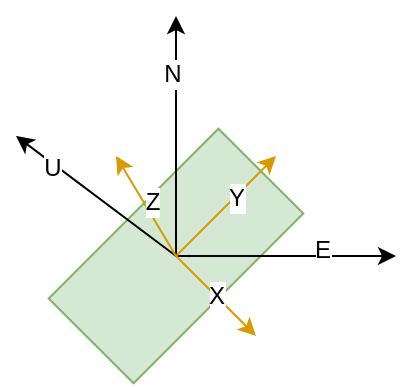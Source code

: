 <mxfile version="12.7.9" type="github" pages="4">
  <diagram id="E4djUkXJgHmOQ1qHG0AQ" name="Page-1">
    <mxGraphModel dx="786" dy="411" grid="1" gridSize="10" guides="1" tooltips="1" connect="1" arrows="1" fold="1" page="1" pageScale="1" pageWidth="850" pageHeight="1100" math="0" shadow="0">
      <root>
        <mxCell id="0" />
        <mxCell id="1" parent="0" />
        <mxCell id="4UQcf1Sv0_18LDurUM1L-3" value="" style="rounded=0;whiteSpace=wrap;html=1;fillColor=#d5e8d4;strokeColor=#82b366;rotation=-45;" vertex="1" parent="1">
          <mxGeometry x="140" y="150" width="120" height="60" as="geometry" />
        </mxCell>
        <mxCell id="4UQcf1Sv0_18LDurUM1L-1" value="" style="endArrow=classic;html=1;" edge="1" parent="1">
          <mxGeometry width="50" height="50" relative="1" as="geometry">
            <mxPoint x="200" y="180" as="sourcePoint" />
            <mxPoint x="200" y="60" as="targetPoint" />
          </mxGeometry>
        </mxCell>
        <mxCell id="4UQcf1Sv0_18LDurUM1L-4" value="N" style="text;html=1;align=center;verticalAlign=middle;resizable=0;points=[];labelBackgroundColor=#ffffff;" vertex="1" connectable="0" parent="4UQcf1Sv0_18LDurUM1L-1">
          <mxGeometry x="0.517" y="2" relative="1" as="geometry">
            <mxPoint as="offset" />
          </mxGeometry>
        </mxCell>
        <mxCell id="4UQcf1Sv0_18LDurUM1L-2" value="" style="endArrow=classic;html=1;" edge="1" parent="1">
          <mxGeometry width="50" height="50" relative="1" as="geometry">
            <mxPoint x="200" y="180" as="sourcePoint" />
            <mxPoint x="310" y="180" as="targetPoint" />
          </mxGeometry>
        </mxCell>
        <mxCell id="4UQcf1Sv0_18LDurUM1L-5" value="E" style="text;html=1;align=center;verticalAlign=middle;resizable=0;points=[];labelBackgroundColor=#ffffff;" vertex="1" connectable="0" parent="4UQcf1Sv0_18LDurUM1L-2">
          <mxGeometry x="0.329" y="3" relative="1" as="geometry">
            <mxPoint as="offset" />
          </mxGeometry>
        </mxCell>
        <mxCell id="4UQcf1Sv0_18LDurUM1L-6" value="" style="endArrow=classic;html=1;fillColor=#ffe6cc;strokeColor=#d79b00;" edge="1" parent="1">
          <mxGeometry width="50" height="50" relative="1" as="geometry">
            <mxPoint x="200" y="180" as="sourcePoint" />
            <mxPoint x="250" y="130" as="targetPoint" />
          </mxGeometry>
        </mxCell>
        <mxCell id="4UQcf1Sv0_18LDurUM1L-7" value="Y" style="text;html=1;align=center;verticalAlign=middle;resizable=0;points=[];labelBackgroundColor=#ffffff;" vertex="1" connectable="0" parent="4UQcf1Sv0_18LDurUM1L-6">
          <mxGeometry x="0.517" y="2" relative="1" as="geometry">
            <mxPoint x="-6.77" y="9.6" as="offset" />
          </mxGeometry>
        </mxCell>
        <mxCell id="4UQcf1Sv0_18LDurUM1L-8" value="" style="endArrow=classic;html=1;fillColor=#ffe6cc;strokeColor=#d79b00;" edge="1" parent="1">
          <mxGeometry width="50" height="50" relative="1" as="geometry">
            <mxPoint x="200" y="180" as="sourcePoint" />
            <mxPoint x="240" y="220" as="targetPoint" />
          </mxGeometry>
        </mxCell>
        <mxCell id="4UQcf1Sv0_18LDurUM1L-9" value="X" style="text;html=1;align=center;verticalAlign=middle;resizable=0;points=[];labelBackgroundColor=#ffffff;" vertex="1" connectable="0" parent="4UQcf1Sv0_18LDurUM1L-8">
          <mxGeometry x="0.329" y="3" relative="1" as="geometry">
            <mxPoint x="-8.99" y="-4.75" as="offset" />
          </mxGeometry>
        </mxCell>
        <mxCell id="4UQcf1Sv0_18LDurUM1L-13" value="" style="endArrow=classic;html=1;" edge="1" parent="1">
          <mxGeometry width="50" height="50" relative="1" as="geometry">
            <mxPoint x="200" y="180" as="sourcePoint" />
            <mxPoint x="120" y="120" as="targetPoint" />
          </mxGeometry>
        </mxCell>
        <mxCell id="4UQcf1Sv0_18LDurUM1L-14" value="U" style="text;html=1;align=center;verticalAlign=middle;resizable=0;points=[];labelBackgroundColor=#ffffff;" vertex="1" connectable="0" parent="4UQcf1Sv0_18LDurUM1L-13">
          <mxGeometry x="0.517" y="2" relative="1" as="geometry">
            <mxPoint as="offset" />
          </mxGeometry>
        </mxCell>
        <mxCell id="4UQcf1Sv0_18LDurUM1L-15" value="" style="endArrow=classic;html=1;fillColor=#ffe6cc;strokeColor=#d79b00;" edge="1" parent="1">
          <mxGeometry width="50" height="50" relative="1" as="geometry">
            <mxPoint x="200" y="180" as="sourcePoint" />
            <mxPoint x="170" y="130" as="targetPoint" />
          </mxGeometry>
        </mxCell>
        <mxCell id="4UQcf1Sv0_18LDurUM1L-16" value="Z" style="text;html=1;align=center;verticalAlign=middle;resizable=0;points=[];labelBackgroundColor=#ffffff;" vertex="1" connectable="0" parent="4UQcf1Sv0_18LDurUM1L-15">
          <mxGeometry x="0.517" y="2" relative="1" as="geometry">
            <mxPoint x="11.82" y="9.6" as="offset" />
          </mxGeometry>
        </mxCell>
      </root>
    </mxGraphModel>
  </diagram>
  <diagram id="EYhlYJDlWn58gcIpB5Rx" name="Page-2">
    <mxGraphModel dx="786" dy="411" grid="1" gridSize="10" guides="1" tooltips="1" connect="1" arrows="1" fold="1" page="1" pageScale="1" pageWidth="850" pageHeight="1100" math="0" shadow="0">
      <root>
        <mxCell id="pMTW5SIxI1JARg59_gXX-0" />
        <mxCell id="pMTW5SIxI1JARg59_gXX-1" parent="pMTW5SIxI1JARg59_gXX-0" />
        <mxCell id="pMTW5SIxI1JARg59_gXX-42" value="" style="rounded=1;whiteSpace=wrap;html=1;dashed=1;fillColor=#ffe6cc;strokeColor=#d79b00;" vertex="1" parent="pMTW5SIxI1JARg59_gXX-1">
          <mxGeometry x="405" y="161" width="20" height="110" as="geometry" />
        </mxCell>
        <mxCell id="pMTW5SIxI1JARg59_gXX-41" value="" style="rounded=1;whiteSpace=wrap;html=1;dashed=1;fillColor=#ffe6cc;strokeColor=#d79b00;" vertex="1" parent="pMTW5SIxI1JARg59_gXX-1">
          <mxGeometry x="320" y="161" width="20" height="110" as="geometry" />
        </mxCell>
        <mxCell id="pMTW5SIxI1JARg59_gXX-40" value="" style="rounded=1;whiteSpace=wrap;html=1;dashed=1;fillColor=#ffe6cc;strokeColor=#d79b00;" vertex="1" parent="pMTW5SIxI1JARg59_gXX-1">
          <mxGeometry x="230" y="161" width="20" height="110" as="geometry" />
        </mxCell>
        <mxCell id="pMTW5SIxI1JARg59_gXX-2" value="" style="endArrow=none;html=1;" edge="1" parent="pMTW5SIxI1JARg59_gXX-1" source="pMTW5SIxI1JARg59_gXX-8">
          <mxGeometry width="50" height="50" relative="1" as="geometry">
            <mxPoint x="200" y="190" as="sourcePoint" />
            <mxPoint x="580" y="190" as="targetPoint" />
          </mxGeometry>
        </mxCell>
        <mxCell id="pMTW5SIxI1JARg59_gXX-3" value="G" style="ellipse;whiteSpace=wrap;html=1;aspect=fixed;" vertex="1" parent="pMTW5SIxI1JARg59_gXX-1">
          <mxGeometry x="230" y="180" width="20" height="20" as="geometry" />
        </mxCell>
        <mxCell id="pMTW5SIxI1JARg59_gXX-4" value="" style="endArrow=none;html=1;" edge="1" parent="pMTW5SIxI1JARg59_gXX-1" target="pMTW5SIxI1JARg59_gXX-3">
          <mxGeometry width="50" height="50" relative="1" as="geometry">
            <mxPoint x="200" y="190" as="sourcePoint" />
            <mxPoint x="580" y="190" as="targetPoint" />
          </mxGeometry>
        </mxCell>
        <mxCell id="pMTW5SIxI1JARg59_gXX-6" value="G" style="ellipse;whiteSpace=wrap;html=1;aspect=fixed;" vertex="1" parent="pMTW5SIxI1JARg59_gXX-1">
          <mxGeometry x="405" y="180" width="20" height="20" as="geometry" />
        </mxCell>
        <mxCell id="pMTW5SIxI1JARg59_gXX-7" value="" style="endArrow=none;html=1;" edge="1" parent="pMTW5SIxI1JARg59_gXX-1" source="pMTW5SIxI1JARg59_gXX-3" target="pMTW5SIxI1JARg59_gXX-6">
          <mxGeometry width="50" height="50" relative="1" as="geometry">
            <mxPoint x="250" y="190" as="sourcePoint" />
            <mxPoint x="580" y="190" as="targetPoint" />
          </mxGeometry>
        </mxCell>
        <mxCell id="pMTW5SIxI1JARg59_gXX-8" value="G" style="ellipse;whiteSpace=wrap;html=1;aspect=fixed;" vertex="1" parent="pMTW5SIxI1JARg59_gXX-1">
          <mxGeometry x="500" y="180" width="20" height="20" as="geometry" />
        </mxCell>
        <mxCell id="pMTW5SIxI1JARg59_gXX-9" value="" style="endArrow=none;html=1;" edge="1" parent="pMTW5SIxI1JARg59_gXX-1" source="pMTW5SIxI1JARg59_gXX-6" target="pMTW5SIxI1JARg59_gXX-8">
          <mxGeometry width="50" height="50" relative="1" as="geometry">
            <mxPoint x="425" y="190" as="sourcePoint" />
            <mxPoint x="580" y="190" as="targetPoint" />
          </mxGeometry>
        </mxCell>
        <mxCell id="pMTW5SIxI1JARg59_gXX-5" value="G" style="ellipse;whiteSpace=wrap;html=1;aspect=fixed;" vertex="1" parent="pMTW5SIxI1JARg59_gXX-1">
          <mxGeometry x="320" y="180" width="20" height="20" as="geometry" />
        </mxCell>
        <mxCell id="pMTW5SIxI1JARg59_gXX-26" value="" style="endArrow=none;html=1;" edge="1" parent="pMTW5SIxI1JARg59_gXX-1" source="pMTW5SIxI1JARg59_gXX-32">
          <mxGeometry width="50" height="50" relative="1" as="geometry">
            <mxPoint x="200" y="240" as="sourcePoint" />
            <mxPoint x="580" y="240" as="targetPoint" />
          </mxGeometry>
        </mxCell>
        <mxCell id="pMTW5SIxI1JARg59_gXX-28" value="V" style="whiteSpace=wrap;html=1;aspect=fixed;" vertex="1" parent="pMTW5SIxI1JARg59_gXX-1">
          <mxGeometry x="260" y="230" width="20" height="20" as="geometry" />
        </mxCell>
        <mxCell id="pMTW5SIxI1JARg59_gXX-29" value="" style="endArrow=none;html=1;" edge="1" parent="pMTW5SIxI1JARg59_gXX-1" source="pMTW5SIxI1JARg59_gXX-34" target="pMTW5SIxI1JARg59_gXX-28">
          <mxGeometry width="50" height="50" relative="1" as="geometry">
            <mxPoint x="200" y="240" as="sourcePoint" />
            <mxPoint x="580" y="240" as="targetPoint" />
          </mxGeometry>
        </mxCell>
        <mxCell id="pMTW5SIxI1JARg59_gXX-30" value="V" style="whiteSpace=wrap;html=1;aspect=fixed;" vertex="1" parent="pMTW5SIxI1JARg59_gXX-1">
          <mxGeometry x="360" y="230" width="20" height="20" as="geometry" />
        </mxCell>
        <mxCell id="pMTW5SIxI1JARg59_gXX-31" value="" style="endArrow=none;html=1;" edge="1" parent="pMTW5SIxI1JARg59_gXX-1" source="pMTW5SIxI1JARg59_gXX-36" target="pMTW5SIxI1JARg59_gXX-30">
          <mxGeometry width="50" height="50" relative="1" as="geometry">
            <mxPoint x="280" y="240" as="sourcePoint" />
            <mxPoint x="580" y="240" as="targetPoint" />
          </mxGeometry>
        </mxCell>
        <mxCell id="pMTW5SIxI1JARg59_gXX-32" value="V" style="whiteSpace=wrap;html=1;aspect=fixed;" vertex="1" parent="pMTW5SIxI1JARg59_gXX-1">
          <mxGeometry x="450" y="230" width="20" height="20" as="geometry" />
        </mxCell>
        <mxCell id="pMTW5SIxI1JARg59_gXX-33" value="" style="endArrow=none;html=1;" edge="1" parent="pMTW5SIxI1JARg59_gXX-1" source="pMTW5SIxI1JARg59_gXX-38" target="pMTW5SIxI1JARg59_gXX-32">
          <mxGeometry width="50" height="50" relative="1" as="geometry">
            <mxPoint x="380" y="240" as="sourcePoint" />
            <mxPoint x="580" y="240" as="targetPoint" />
          </mxGeometry>
        </mxCell>
        <mxCell id="pMTW5SIxI1JARg59_gXX-34" value="V" style="whiteSpace=wrap;html=1;aspect=fixed;dashed=1;" vertex="1" parent="pMTW5SIxI1JARg59_gXX-1">
          <mxGeometry x="230" y="230" width="20" height="20" as="geometry" />
        </mxCell>
        <mxCell id="pMTW5SIxI1JARg59_gXX-35" value="" style="endArrow=none;html=1;" edge="1" parent="pMTW5SIxI1JARg59_gXX-1" target="pMTW5SIxI1JARg59_gXX-34">
          <mxGeometry width="50" height="50" relative="1" as="geometry">
            <mxPoint x="200" y="240" as="sourcePoint" />
            <mxPoint x="260" y="240" as="targetPoint" />
          </mxGeometry>
        </mxCell>
        <mxCell id="pMTW5SIxI1JARg59_gXX-36" value="V" style="whiteSpace=wrap;html=1;aspect=fixed;dashed=1;" vertex="1" parent="pMTW5SIxI1JARg59_gXX-1">
          <mxGeometry x="320" y="230" width="20" height="20" as="geometry" />
        </mxCell>
        <mxCell id="pMTW5SIxI1JARg59_gXX-37" value="" style="endArrow=none;html=1;" edge="1" parent="pMTW5SIxI1JARg59_gXX-1" source="pMTW5SIxI1JARg59_gXX-28" target="pMTW5SIxI1JARg59_gXX-36">
          <mxGeometry width="50" height="50" relative="1" as="geometry">
            <mxPoint x="280" y="240" as="sourcePoint" />
            <mxPoint x="360" y="240" as="targetPoint" />
          </mxGeometry>
        </mxCell>
        <mxCell id="pMTW5SIxI1JARg59_gXX-38" value="V" style="whiteSpace=wrap;html=1;aspect=fixed;dashed=1;" vertex="1" parent="pMTW5SIxI1JARg59_gXX-1">
          <mxGeometry x="405" y="230" width="20" height="20" as="geometry" />
        </mxCell>
        <mxCell id="pMTW5SIxI1JARg59_gXX-39" value="" style="endArrow=none;html=1;" edge="1" parent="pMTW5SIxI1JARg59_gXX-1" source="pMTW5SIxI1JARg59_gXX-30" target="pMTW5SIxI1JARg59_gXX-38">
          <mxGeometry width="50" height="50" relative="1" as="geometry">
            <mxPoint x="380" y="240" as="sourcePoint" />
            <mxPoint x="450" y="240" as="targetPoint" />
          </mxGeometry>
        </mxCell>
      </root>
    </mxGraphModel>
  </diagram>
  <diagram id="TumldyW-hjwU83xB4ci_" name="Page-3">
    <mxGraphModel dx="786" dy="411" grid="1" gridSize="10" guides="1" tooltips="1" connect="1" arrows="1" fold="1" page="1" pageScale="1" pageWidth="850" pageHeight="1100" math="0" shadow="0">
      <root>
        <mxCell id="S9QGWnFDCPOXJFL82X0h-0" />
        <mxCell id="S9QGWnFDCPOXJFL82X0h-1" parent="S9QGWnFDCPOXJFL82X0h-0" />
        <mxCell id="S9QGWnFDCPOXJFL82X0h-2" value="" style="endArrow=classic;html=1;strokeColor=#FF3333;" edge="1" parent="S9QGWnFDCPOXJFL82X0h-1">
          <mxGeometry width="50" height="50" relative="1" as="geometry">
            <mxPoint x="160" y="180" as="sourcePoint" />
            <mxPoint x="210" y="180" as="targetPoint" />
          </mxGeometry>
        </mxCell>
        <mxCell id="S9QGWnFDCPOXJFL82X0h-5" value="X" style="text;html=1;align=center;verticalAlign=middle;resizable=0;points=[];labelBackgroundColor=#ffffff;" vertex="1" connectable="0" parent="S9QGWnFDCPOXJFL82X0h-2">
          <mxGeometry x="-0.04" y="1" relative="1" as="geometry">
            <mxPoint as="offset" />
          </mxGeometry>
        </mxCell>
        <mxCell id="S9QGWnFDCPOXJFL82X0h-3" value="" style="endArrow=classic;html=1;strokeColor=#FF3333;" edge="1" parent="S9QGWnFDCPOXJFL82X0h-1">
          <mxGeometry width="50" height="50" relative="1" as="geometry">
            <mxPoint x="160" y="180" as="sourcePoint" />
            <mxPoint x="160" y="130" as="targetPoint" />
          </mxGeometry>
        </mxCell>
        <mxCell id="S9QGWnFDCPOXJFL82X0h-6" value="Z" style="text;html=1;align=center;verticalAlign=middle;resizable=0;points=[];labelBackgroundColor=#ffffff;" vertex="1" connectable="0" parent="S9QGWnFDCPOXJFL82X0h-3">
          <mxGeometry x="0.28" y="1" relative="1" as="geometry">
            <mxPoint as="offset" />
          </mxGeometry>
        </mxCell>
        <mxCell id="S9QGWnFDCPOXJFL82X0h-4" value="Y" style="endArrow=classic;html=1;strokeColor=#FF3333;" edge="1" parent="S9QGWnFDCPOXJFL82X0h-1">
          <mxGeometry width="50" height="50" relative="1" as="geometry">
            <mxPoint x="160" y="180" as="sourcePoint" />
            <mxPoint x="130" y="140" as="targetPoint" />
          </mxGeometry>
        </mxCell>
        <mxCell id="S9QGWnFDCPOXJFL82X0h-7" value="" style="endArrow=classic;html=1;fillColor=#f8cecc;strokeColor=#b85450;" edge="1" parent="S9QGWnFDCPOXJFL82X0h-1">
          <mxGeometry width="50" height="50" relative="1" as="geometry">
            <mxPoint x="300" y="230" as="sourcePoint" />
            <mxPoint x="350" y="200" as="targetPoint" />
          </mxGeometry>
        </mxCell>
        <mxCell id="S9QGWnFDCPOXJFL82X0h-8" value="X" style="text;html=1;align=center;verticalAlign=middle;resizable=0;points=[];labelBackgroundColor=#ffffff;" vertex="1" connectable="0" parent="S9QGWnFDCPOXJFL82X0h-7">
          <mxGeometry x="-0.04" y="1" relative="1" as="geometry">
            <mxPoint as="offset" />
          </mxGeometry>
        </mxCell>
        <mxCell id="S9QGWnFDCPOXJFL82X0h-9" value="" style="endArrow=classic;html=1;fillColor=#f8cecc;strokeColor=#b85450;" edge="1" parent="S9QGWnFDCPOXJFL82X0h-1">
          <mxGeometry width="50" height="50" relative="1" as="geometry">
            <mxPoint x="300" y="230" as="sourcePoint" />
            <mxPoint x="300" y="180" as="targetPoint" />
          </mxGeometry>
        </mxCell>
        <mxCell id="S9QGWnFDCPOXJFL82X0h-10" value="Z" style="text;html=1;align=center;verticalAlign=middle;resizable=0;points=[];labelBackgroundColor=#ffffff;" vertex="1" connectable="0" parent="S9QGWnFDCPOXJFL82X0h-9">
          <mxGeometry x="0.28" y="1" relative="1" as="geometry">
            <mxPoint as="offset" />
          </mxGeometry>
        </mxCell>
        <mxCell id="S9QGWnFDCPOXJFL82X0h-11" value="Y" style="endArrow=classic;html=1;fillColor=#f8cecc;strokeColor=#b85450;" edge="1" parent="S9QGWnFDCPOXJFL82X0h-1">
          <mxGeometry width="50" height="50" relative="1" as="geometry">
            <mxPoint x="300" y="230" as="sourcePoint" />
            <mxPoint x="250" y="200" as="targetPoint" />
          </mxGeometry>
        </mxCell>
        <mxCell id="S9QGWnFDCPOXJFL82X0h-12" value="" style="rounded=0;whiteSpace=wrap;html=1;dashed=1;fontColor=#D5E8D4;" vertex="1" parent="S9QGWnFDCPOXJFL82X0h-1">
          <mxGeometry x="290" y="60" width="30" height="60" as="geometry" />
        </mxCell>
        <mxCell id="S9QGWnFDCPOXJFL82X0h-13" value="&lt;font color=&quot;#ff3333&quot;&gt;GNSS绝对坐标系&lt;b&gt;G&lt;/b&gt;，原点固定&lt;/font&gt;" style="text;html=1;strokeColor=none;fillColor=none;align=center;verticalAlign=middle;whiteSpace=wrap;rounded=0;dashed=1;fontColor=#D5E8D4;" vertex="1" parent="S9QGWnFDCPOXJFL82X0h-1">
          <mxGeometry x="120" y="200" width="90" height="20" as="geometry" />
        </mxCell>
        <mxCell id="S9QGWnFDCPOXJFL82X0h-14" value="&lt;font color=&quot;#b85450&quot;&gt;视觉定位坐标系&lt;b&gt;L&lt;/b&gt;，原点为定位起点&lt;/font&gt;" style="text;html=1;strokeColor=none;fillColor=none;align=center;verticalAlign=middle;whiteSpace=wrap;rounded=0;dashed=1;fontColor=#D5E8D4;" vertex="1" parent="S9QGWnFDCPOXJFL82X0h-1">
          <mxGeometry x="240" y="250" width="120" height="20" as="geometry" />
        </mxCell>
        <mxCell id="S9QGWnFDCPOXJFL82X0h-15" value="" style="endArrow=classic;html=1;fillColor=#f5f5f5;strokeColor=#000000;" edge="1" parent="S9QGWnFDCPOXJFL82X0h-1">
          <mxGeometry width="50" height="50" relative="1" as="geometry">
            <mxPoint x="306" y="110" as="sourcePoint" />
            <mxPoint x="326" y="110" as="targetPoint" />
          </mxGeometry>
        </mxCell>
        <mxCell id="S9QGWnFDCPOXJFL82X0h-17" value="" style="endArrow=classic;html=1;fillColor=#f5f5f5;strokeColor=#000000;" edge="1" parent="S9QGWnFDCPOXJFL82X0h-1">
          <mxGeometry width="50" height="50" relative="1" as="geometry">
            <mxPoint x="306" y="110" as="sourcePoint" />
            <mxPoint x="306" y="80" as="targetPoint" />
          </mxGeometry>
        </mxCell>
        <mxCell id="S9QGWnFDCPOXJFL82X0h-20" value="" style="endArrow=classic;html=1;fillColor=#f5f5f5;strokeColor=#000000;" edge="1" parent="S9QGWnFDCPOXJFL82X0h-1">
          <mxGeometry width="50" height="50" relative="1" as="geometry">
            <mxPoint x="306" y="110" as="sourcePoint" />
            <mxPoint x="296" y="90" as="targetPoint" />
          </mxGeometry>
        </mxCell>
        <mxCell id="S9QGWnFDCPOXJFL82X0h-21" value="&lt;font color=&quot;#000000&quot;&gt;车身坐标系B，原点为车轴中心&lt;/font&gt;" style="text;html=1;strokeColor=none;fillColor=none;align=center;verticalAlign=middle;whiteSpace=wrap;rounded=0;dashed=1;fontColor=#D5E8D4;" vertex="1" parent="S9QGWnFDCPOXJFL82X0h-1">
          <mxGeometry x="340" y="100" width="120" height="20" as="geometry" />
        </mxCell>
        <mxCell id="S9QGWnFDCPOXJFL82X0h-22" value="" style="curved=1;endArrow=classic;html=1;strokeColor=#000000;fontColor=#D5E8D4;" edge="1" parent="S9QGWnFDCPOXJFL82X0h-1">
          <mxGeometry width="50" height="50" relative="1" as="geometry">
            <mxPoint x="200" y="140" as="sourcePoint" />
            <mxPoint x="280" y="90" as="targetPoint" />
            <Array as="points">
              <mxPoint x="200" y="120" />
              <mxPoint x="220" y="100" />
              <mxPoint x="240" y="90" />
            </Array>
          </mxGeometry>
        </mxCell>
        <mxCell id="S9QGWnFDCPOXJFL82X0h-23" value="&lt;font color=&quot;#000000&quot;&gt;P_gb&lt;/font&gt;" style="text;html=1;align=center;verticalAlign=middle;resizable=0;points=[];labelBackgroundColor=#ffffff;fontColor=#D5E8D4;" vertex="1" connectable="0" parent="S9QGWnFDCPOXJFL82X0h-22">
          <mxGeometry x="0.043" y="1" relative="1" as="geometry">
            <mxPoint as="offset" />
          </mxGeometry>
        </mxCell>
        <mxCell id="S9QGWnFDCPOXJFL82X0h-26" value="" style="curved=1;endArrow=classic;html=1;strokeColor=#000000;fontColor=#D5E8D4;" edge="1" parent="S9QGWnFDCPOXJFL82X0h-1">
          <mxGeometry width="50" height="50" relative="1" as="geometry">
            <mxPoint x="340" y="190" as="sourcePoint" />
            <mxPoint x="330" y="120" as="targetPoint" />
            <Array as="points">
              <mxPoint x="400" y="170" />
              <mxPoint x="370" y="130" />
            </Array>
          </mxGeometry>
        </mxCell>
        <mxCell id="S9QGWnFDCPOXJFL82X0h-27" value="&lt;font color=&quot;#000000&quot;&gt;T_lb&lt;/font&gt;" style="text;html=1;align=center;verticalAlign=middle;resizable=0;points=[];labelBackgroundColor=#ffffff;fontColor=#D5E8D4;" vertex="1" connectable="0" parent="S9QGWnFDCPOXJFL82X0h-26">
          <mxGeometry x="0.137" y="3" relative="1" as="geometry">
            <mxPoint as="offset" />
          </mxGeometry>
        </mxCell>
        <mxCell id="S9QGWnFDCPOXJFL82X0h-28" value="" style="curved=1;endArrow=classic;html=1;strokeColor=#000000;fontColor=#D5E8D4;dashed=1;" edge="1" parent="S9QGWnFDCPOXJFL82X0h-1">
          <mxGeometry width="50" height="50" relative="1" as="geometry">
            <mxPoint x="250" y="280" as="sourcePoint" />
            <mxPoint x="140" y="230" as="targetPoint" />
            <Array as="points">
              <mxPoint x="200" y="300" />
              <mxPoint x="150" y="250" />
            </Array>
          </mxGeometry>
        </mxCell>
        <mxCell id="S9QGWnFDCPOXJFL82X0h-29" value="&lt;font color=&quot;#ff0000&quot;&gt;T_gl??&lt;/font&gt;" style="text;html=1;align=center;verticalAlign=middle;resizable=0;points=[];labelBackgroundColor=#ffffff;fontColor=#D5E8D4;" vertex="1" connectable="0" parent="S9QGWnFDCPOXJFL82X0h-28">
          <mxGeometry x="0.137" relative="1" as="geometry">
            <mxPoint as="offset" />
          </mxGeometry>
        </mxCell>
      </root>
    </mxGraphModel>
  </diagram>
  <diagram id="baydNJL-EMjnbYiuMi0h" name="Page-4">
    <mxGraphModel dx="786" dy="411" grid="1" gridSize="10" guides="1" tooltips="1" connect="1" arrows="1" fold="1" page="1" pageScale="1" pageWidth="850" pageHeight="1100" math="0" shadow="0">
      <root>
        <mxCell id="ZbMKFY6qEvTpGZ5UU2s4-0" />
        <mxCell id="ZbMKFY6qEvTpGZ5UU2s4-1" parent="ZbMKFY6qEvTpGZ5UU2s4-0" />
        <mxCell id="ZbMKFY6qEvTpGZ5UU2s4-2" style="edgeStyle=orthogonalEdgeStyle;rounded=0;orthogonalLoop=1;jettySize=auto;html=1;" edge="1" parent="ZbMKFY6qEvTpGZ5UU2s4-1" source="ZbMKFY6qEvTpGZ5UU2s4-4" target="ZbMKFY6qEvTpGZ5UU2s4-7">
          <mxGeometry relative="1" as="geometry" />
        </mxCell>
        <mxCell id="ZbMKFY6qEvTpGZ5UU2s4-3" value="p_ij" style="text;html=1;align=center;verticalAlign=middle;resizable=0;points=[];labelBackgroundColor=#ffffff;" vertex="1" connectable="0" parent="ZbMKFY6qEvTpGZ5UU2s4-2">
          <mxGeometry x="-0.12" y="-1" relative="1" as="geometry">
            <mxPoint as="offset" />
          </mxGeometry>
        </mxCell>
        <mxCell id="ZbMKFY6qEvTpGZ5UU2s4-4" value="Xi" style="ellipse;whiteSpace=wrap;html=1;aspect=fixed;dashed=1;fillColor=#ffe6cc;strokeColor=#d79b00;" vertex="1" parent="ZbMKFY6qEvTpGZ5UU2s4-1">
          <mxGeometry x="220" y="209" width="60" height="60" as="geometry" />
        </mxCell>
        <mxCell id="ZbMKFY6qEvTpGZ5UU2s4-5" style="edgeStyle=orthogonalEdgeStyle;rounded=0;orthogonalLoop=1;jettySize=auto;html=1;" edge="1" parent="ZbMKFY6qEvTpGZ5UU2s4-1" source="ZbMKFY6qEvTpGZ5UU2s4-7" target="ZbMKFY6qEvTpGZ5UU2s4-8">
          <mxGeometry relative="1" as="geometry" />
        </mxCell>
        <mxCell id="ZbMKFY6qEvTpGZ5UU2s4-6" value="p_jk" style="text;html=1;align=center;verticalAlign=middle;resizable=0;points=[];labelBackgroundColor=#ffffff;" vertex="1" connectable="0" parent="ZbMKFY6qEvTpGZ5UU2s4-5">
          <mxGeometry x="-0.12" y="-2" relative="1" as="geometry">
            <mxPoint as="offset" />
          </mxGeometry>
        </mxCell>
        <mxCell id="ZbMKFY6qEvTpGZ5UU2s4-7" value="Xj" style="ellipse;whiteSpace=wrap;html=1;aspect=fixed;dashed=1;fillColor=#ffe6cc;strokeColor=#d79b00;" vertex="1" parent="ZbMKFY6qEvTpGZ5UU2s4-1">
          <mxGeometry x="330" y="209" width="60" height="60" as="geometry" />
        </mxCell>
        <mxCell id="ZbMKFY6qEvTpGZ5UU2s4-8" value="Xk" style="ellipse;whiteSpace=wrap;html=1;aspect=fixed;dashed=1;fillColor=#ffe6cc;strokeColor=#d79b00;" vertex="1" parent="ZbMKFY6qEvTpGZ5UU2s4-1">
          <mxGeometry x="440" y="209" width="60" height="60" as="geometry" />
        </mxCell>
        <mxCell id="ZbMKFY6qEvTpGZ5UU2s4-9" style="edgeStyle=orthogonalEdgeStyle;rounded=0;orthogonalLoop=1;jettySize=auto;html=1;" edge="1" parent="ZbMKFY6qEvTpGZ5UU2s4-1" source="ZbMKFY6qEvTpGZ5UU2s4-15" target="ZbMKFY6qEvTpGZ5UU2s4-4">
          <mxGeometry relative="1" as="geometry" />
        </mxCell>
        <mxCell id="ZbMKFY6qEvTpGZ5UU2s4-10" value="p_gi" style="text;html=1;align=center;verticalAlign=middle;resizable=0;points=[];labelBackgroundColor=#ffffff;" vertex="1" connectable="0" parent="ZbMKFY6qEvTpGZ5UU2s4-9">
          <mxGeometry x="-0.575" y="1" relative="1" as="geometry">
            <mxPoint as="offset" />
          </mxGeometry>
        </mxCell>
        <mxCell id="ZbMKFY6qEvTpGZ5UU2s4-11" style="edgeStyle=orthogonalEdgeStyle;rounded=0;orthogonalLoop=1;jettySize=auto;html=1;" edge="1" parent="ZbMKFY6qEvTpGZ5UU2s4-1" source="ZbMKFY6qEvTpGZ5UU2s4-15" target="ZbMKFY6qEvTpGZ5UU2s4-7">
          <mxGeometry relative="1" as="geometry" />
        </mxCell>
        <mxCell id="ZbMKFY6qEvTpGZ5UU2s4-12" value="p_gj" style="text;html=1;align=center;verticalAlign=middle;resizable=0;points=[];labelBackgroundColor=#ffffff;" vertex="1" connectable="0" parent="ZbMKFY6qEvTpGZ5UU2s4-11">
          <mxGeometry x="0.24" y="3" relative="1" as="geometry">
            <mxPoint as="offset" />
          </mxGeometry>
        </mxCell>
        <mxCell id="ZbMKFY6qEvTpGZ5UU2s4-13" style="edgeStyle=orthogonalEdgeStyle;rounded=0;orthogonalLoop=1;jettySize=auto;html=1;" edge="1" parent="ZbMKFY6qEvTpGZ5UU2s4-1" source="ZbMKFY6qEvTpGZ5UU2s4-15" target="ZbMKFY6qEvTpGZ5UU2s4-8">
          <mxGeometry relative="1" as="geometry" />
        </mxCell>
        <mxCell id="ZbMKFY6qEvTpGZ5UU2s4-14" value="p_gk" style="text;html=1;align=center;verticalAlign=middle;resizable=0;points=[];labelBackgroundColor=#ffffff;" vertex="1" connectable="0" parent="ZbMKFY6qEvTpGZ5UU2s4-13">
          <mxGeometry x="-0.375" y="-2" relative="1" as="geometry">
            <mxPoint x="-5" y="-2" as="offset" />
          </mxGeometry>
        </mxCell>
        <mxCell id="ZbMKFY6qEvTpGZ5UU2s4-15" value="G" style="ellipse;whiteSpace=wrap;html=1;aspect=fixed;dashed=1;fillColor=#f8cecc;strokeColor=#b85450;" vertex="1" parent="ZbMKFY6qEvTpGZ5UU2s4-1">
          <mxGeometry x="330" y="319" width="60" height="60" as="geometry" />
        </mxCell>
        <mxCell id="ZbMKFY6qEvTpGZ5UU2s4-16" style="edgeStyle=orthogonalEdgeStyle;rounded=0;orthogonalLoop=1;jettySize=auto;html=1;" edge="1" parent="ZbMKFY6qEvTpGZ5UU2s4-1" source="ZbMKFY6qEvTpGZ5UU2s4-22" target="ZbMKFY6qEvTpGZ5UU2s4-4">
          <mxGeometry relative="1" as="geometry" />
        </mxCell>
        <mxCell id="ZbMKFY6qEvTpGZ5UU2s4-17" value="qi" style="text;html=1;align=center;verticalAlign=middle;resizable=0;points=[];labelBackgroundColor=#ffffff;" vertex="1" connectable="0" parent="ZbMKFY6qEvTpGZ5UU2s4-16">
          <mxGeometry x="0.006" y="21" relative="1" as="geometry">
            <mxPoint x="-21" y="40" as="offset" />
          </mxGeometry>
        </mxCell>
        <mxCell id="ZbMKFY6qEvTpGZ5UU2s4-18" style="edgeStyle=orthogonalEdgeStyle;rounded=0;orthogonalLoop=1;jettySize=auto;html=1;" edge="1" parent="ZbMKFY6qEvTpGZ5UU2s4-1" source="ZbMKFY6qEvTpGZ5UU2s4-22" target="ZbMKFY6qEvTpGZ5UU2s4-8">
          <mxGeometry relative="1" as="geometry" />
        </mxCell>
        <mxCell id="ZbMKFY6qEvTpGZ5UU2s4-19" value="qk" style="text;html=1;align=center;verticalAlign=middle;resizable=0;points=[];labelBackgroundColor=#ffffff;" vertex="1" connectable="0" parent="ZbMKFY6qEvTpGZ5UU2s4-18">
          <mxGeometry x="0.535" y="1" relative="1" as="geometry">
            <mxPoint as="offset" />
          </mxGeometry>
        </mxCell>
        <mxCell id="ZbMKFY6qEvTpGZ5UU2s4-20" style="edgeStyle=orthogonalEdgeStyle;rounded=0;orthogonalLoop=1;jettySize=auto;html=1;" edge="1" parent="ZbMKFY6qEvTpGZ5UU2s4-1" source="ZbMKFY6qEvTpGZ5UU2s4-22" target="ZbMKFY6qEvTpGZ5UU2s4-7">
          <mxGeometry relative="1" as="geometry" />
        </mxCell>
        <mxCell id="ZbMKFY6qEvTpGZ5UU2s4-21" value="qj" style="text;html=1;align=center;verticalAlign=middle;resizable=0;points=[];labelBackgroundColor=#ffffff;" vertex="1" connectable="0" parent="ZbMKFY6qEvTpGZ5UU2s4-20">
          <mxGeometry x="-0.225" y="1" relative="1" as="geometry">
            <mxPoint as="offset" />
          </mxGeometry>
        </mxCell>
        <mxCell id="ZbMKFY6qEvTpGZ5UU2s4-22" value="L" style="ellipse;whiteSpace=wrap;html=1;aspect=fixed;dashed=1;fillColor=#fff2cc;strokeColor=#d6b656;" vertex="1" parent="ZbMKFY6qEvTpGZ5UU2s4-1">
          <mxGeometry x="330" y="100" width="60" height="60" as="geometry" />
        </mxCell>
        <mxCell id="ZbMKFY6qEvTpGZ5UU2s4-23" value="" style="curved=1;endArrow=classic;html=1;exitX=0.5;exitY=1;exitDx=0;exitDy=0;entryX=0.5;entryY=0;entryDx=0;entryDy=0;" edge="1" parent="ZbMKFY6qEvTpGZ5UU2s4-1" source="ZbMKFY6qEvTpGZ5UU2s4-15" target="ZbMKFY6qEvTpGZ5UU2s4-22">
          <mxGeometry width="50" height="50" relative="1" as="geometry">
            <mxPoint x="80" y="280" as="sourcePoint" />
            <mxPoint x="130" y="230" as="targetPoint" />
            <Array as="points">
              <mxPoint x="130" y="400" />
              <mxPoint x="80" y="230" />
              <mxPoint x="180" y="100" />
            </Array>
          </mxGeometry>
        </mxCell>
        <mxCell id="ZbMKFY6qEvTpGZ5UU2s4-24" value="T_gl" style="text;html=1;align=center;verticalAlign=middle;resizable=0;points=[];labelBackgroundColor=#ffffff;" vertex="1" connectable="0" parent="ZbMKFY6qEvTpGZ5UU2s4-23">
          <mxGeometry x="0.132" y="-13" relative="1" as="geometry">
            <mxPoint as="offset" />
          </mxGeometry>
        </mxCell>
        <mxCell id="ZbMKFY6qEvTpGZ5UU2s4-25" value="" style="endArrow=classic;html=1;entryX=-0.017;entryY=0.617;entryDx=0;entryDy=0;entryPerimeter=0;" edge="1" parent="ZbMKFY6qEvTpGZ5UU2s4-1">
          <mxGeometry width="50" height="50" relative="1" as="geometry">
            <mxPoint x="180" y="241" as="sourcePoint" />
            <mxPoint x="218.98" y="241.02" as="targetPoint" />
          </mxGeometry>
        </mxCell>
        <mxCell id="ZbMKFY6qEvTpGZ5UU2s4-26" value="" style="endArrow=classic;html=1;entryX=-0.017;entryY=0.617;entryDx=0;entryDy=0;entryPerimeter=0;" edge="1" parent="ZbMKFY6qEvTpGZ5UU2s4-1">
          <mxGeometry width="50" height="50" relative="1" as="geometry">
            <mxPoint x="500" y="238.5" as="sourcePoint" />
            <mxPoint x="538.98" y="238.52" as="targetPoint" />
          </mxGeometry>
        </mxCell>
      </root>
    </mxGraphModel>
  </diagram>
</mxfile>
